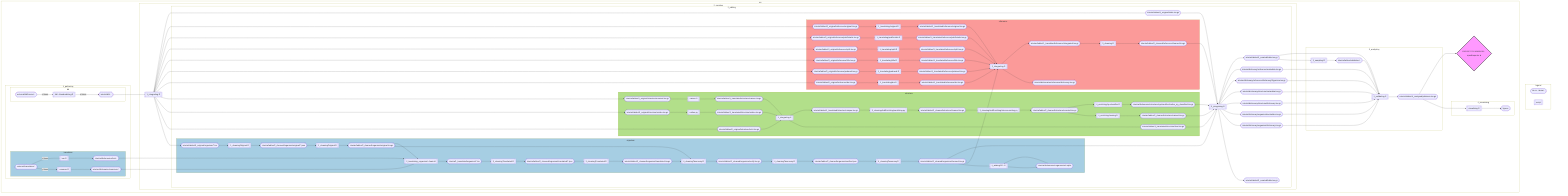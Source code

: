 graph TD

subgraph legend
style legend fill:#FFFFFF
A([file in ../data/..])
B[[script]]
end

subgraph src
style src fill:#FFFFFF

subgraph 1_gathering
style 1_gathering fill:#FFFFFF

subgraph db
style db fill:#FFFFFF
010([external/dbSource/..]) -- x times -->
020[[db/../standardizing.R]] -- x times -->
030([interim/db/..])
end

subgraph translation
style translation fill:#A6CEE3
010([external/dbSource/..])
011([external/translation/..]) -- y times -->
040[[common.R]] -->
050([interim/dictionaries/common/..])
010([external/dbSource/..])
011([external/translation/..]) -- z times -->
060[[tcm.R]] -->
070([interim/dictionaries/tcm/..])
end
end

050([interim/dictionaries/common/..]) -->
105[[2_translating.kt]]
070([interim/dictionaries/tcm/..]) -->
105[[2_translating.kt]]

subgraph 2_curating
style 2_curating fill:#FFFFFF
030([interim/db/...]) -->
080[[1_integrating.R]]
080[[1_integrating.R]] -->
100([interim/tables/0_original/organism/*.tsv])
080[[1_integrating.R]] -->
210([interim/tables/0_original/structure/inchi.tsv.gz])
080[[1_integrating.R]] -->
220([interim/tables/0_original/structure/smiles.tsv.gz])
080[[1_integrating.R]] -->
230([interim/tables/0_original/structure/nominal.tsv.gz])
080[[1_integrating.R]] -->
320([interim/tables/0_original/reference/doi.tsv.gz])
080[[1_integrating.R]] -->
330([interim/tables/0_original/reference/pubmed.tsv.gz])
080[[1_integrating.R]] -->
340([interim/tables/0_original/reference/title.tsv.gz])
080[[1_integrating.R]] -->
350([interim/tables/0_original/reference/split.tsv.gz])
080[[1_integrating.R]] -->
361([interim/tables/0_original/reference/pubDetails.tsv.gz])
080[[1_integrating.R]] -->
370([interim/tables/0_original/reference/original.tsv.gz])
080[[1_integrating.R]] -->
400([interim/tables/0_original/table.tsv.gz])

subgraph 2_editing
style 2_editing fill:#FFFFFF

subgraph organism
style organism fill:#A6CEE3
100([interim/tables/0_original/organism/*.tsv]) -->
101[[1_cleaningOriginal.R]] -->
102([interim/tables/2_cleaned/organism/original/*.json]) -->
103[[1_cleaningOriginal.R]] -->
104([interim/tables/2_cleaned/organism/original.tsv.gz]) -->
111[[4_cleaningTaxonomy.R]]
104([interim/tables/2_cleaned/organism/original.tsv.gz]) -->
105[[2_translating_organism/../main.kt]] -->
106([interim/1_translated/organism/*.tsv]) -->
107[[3_cleaningTranslated.R]] -->
108([interim/tables/2_cleaned/organism/translated/*.json]) -->
109[[3_cleaningTranslated.R]] -->
110([interim/tables/2_cleaned/organism/translated.tsv.gz]) -->
111[[4_cleaningTaxonomy.R]] -->
120([interim/tables/2_cleaned/organism/verify.tsv.gz]) -->
112[[4_cleaningTaxonomy.R]] -->
121([interim/tables/2_cleaned/organism/verified.json]) -->
113[[4_cleaningTaxonomy.R]] -->
122([interim/tables/2_cleaned/organism/cleaned.tsv.gz]) -->
123[[5_addingOTL.R]] -->
124([interim/dictionaries/organism/otl.sqlite]) -->
123[[5_addingOTL.R]]
end

subgraph structure
style structure fill:#B2DF8A
210([interim/tables/0_original/structure/inchi.tsv.gz]) -->
240[[2_integrating.R]]
220([interim/tables/0_original/structure/smiles.tsv.gz]) -->
221[[smiles.py]] -->
222([interim/tables/1_translated/structure/smiles.tsv.gz]) -->
240[[2_integrating.R]]
230([interim/tables/0_original/structure/nominal.tsv.gz]) -->
231[[names.R]] -->
232([interim/tables/1_translated/structure/names.tsv.gz]) -->
240[[2_integrating.R]]-->
251([interim/tables/1_translated/structure/final.tsv.gz])
240[[2_integrating.R]]-->
250([interim/tables/1_translated/structure/unique.tsv.gz]) -->
260[[3_cleaningAndEnriching/sanitizing.py]] -->
270([interim/tables/2_cleaned/structure/cleaned.tsv.gz]) -->
280[[3_cleaningAndEnriching/stereocounting.py]] -->
281([interim/tables/2_cleaned/structure/counted.tsv.gz]) -->
290[[4_enriching/naming.R]] -->
291([interim/tables/2_cleaned/structure/named.tsv.gz])
281([interim/tables/2_cleaned/structure/counted.tsv.gz]) -->
292[[4_enriching/np-classifier.R]] -->
293([interim/dictionaries/structure/npclassifier/smiles_np_classified.tsv.gz])
end

subgraph reference
style reference fill:#FB9A99
320([interim/tables/0_original/reference/doi.tsv.gz]) -->
321[[1_translating/doi.R]] -->
322([interim/tables/1_translated/reference/doi.tsv.gz]) -->
360[[2_integrating.R]]
330([interim/tables/0_original/reference/pubmed.tsv.gz]) -->
331[[1_translating/pubmed.R]] -->
332([interim/tables/1_translated/reference/pubmed.tsv.gz]) -->
360[[2_integrating.R]]
340([interim/tables/0_original/reference/title.tsv.gz]) -->
341[[1_translating/title.R]] -->
342([interim/tables/1_translated/reference/title.tsv.gz]) -->
360[[2_integrating.R]]
350([interim/tables/0_original/reference/split.tsv.gz]) -->
351[[1_translating/split.R]] -->
352([interim/tables/1_translated/reference/split.tsv.gz]) -->
360[[2_integrating.R]]
361([interim/tables/0_original/reference/pubDetails.tsv.gz]) -->
363[[1_translating/pubDetails.R]] -->
362([interim/tables/1_translated/reference/pubDetails.tsv.gz]) -->
360[[2_integrating.R]]
370([interim/tables/0_original/reference/original.tsv.gz]) -->
371[[1_translating/original.R]] -->
372([interim/tables/1_translated/reference/original.tsv.gz]) -->
360[[2_integrating.R]] -->
379([interim/dictionaries/reference/dictionary.tsv.gz])
360[[2_integrating.R]] -->
380([interim/tables/1_translated/reference/integrated.tsv.gz]) -->
385[[3_cleaning.R]] -->
390([interim/tables/2_cleaned/reference/cleaned.tsv.gz])
end

122([interim/tables/2_cleaned/organism/cleaned.tsv.gz]) -->
360[[2_integrating.R]]
122([interim/tables/2_cleaned/organism/cleaned.tsv.gz]) -->
998[[3_integrating.R]]
251([interim/tables/1_translated/structure/final.tsv.gz])-->
998[[3_integrating.R]]
291([interim/tables/2_cleaned/structure/named.tsv.gz]) -->
998[[3_integrating.R]]
293([interim/dictionaries/structure/npclassifier/smiles_np_classified.tsv.gz]) -->
998[[3_integrating.R]]
390([interim/tables/2_cleaned/reference/cleaned.tsv.gz]) -->
998[[3_integrating.R]] 
400([interim/tables/0_original/table.tsv.gz]) -->
998[[3_integrating.R]] -->
999([interim/tables/3_curated/table.tsv.gz])
998[[3_integrating.R]] -->
1001([interim/dictionary/organism/dictionary.tsv.gz])
998[[3_integrating.R]] -->
1002([interim/dictionary/organism/metadata.tsv.gz])
998[[3_integrating.R]] -->
1003([interim/dictionary/structure/dictionary.tsv.gz])
998[[3_integrating.R]] -->
1004([interim/dictionary/structure/metadata.tsv.gz])
998[[3_integrating.R]] -->
1005([interim/dictionary/reference/dictionaryOrganism.tsv.gz])
998[[3_integrating.R]] -->
1006([interim/dictionary/reference/metadata.tsv.gz])
998[[3_integrating.R]] -->
1007([interim/tables/3_curated/table.tsv.gz])
end
end

subgraph 3_analyzing
style 3_analyzing fill:#FFFFFF
1007([interim/tables/3_curated/table.tsv.gz]) -->
1010[[1_sampling.R]] -->
1015([interim/tables/validation/..]) -->
1020[[2_validating.R]]
1001([interim/dictionary/organism/dictionary.tsv.gz]) -->
1020[[2_validating.R]]
1002([interim/dictionary/organism/metadata.tsv.gz]) -->
1020[[2_validating.R]]
1003([interim/dictionary/structure/dictionary.tsv.gz]) -->
1020[[2_validating.R]]
1004([interim/dictionary/structure/metadata.tsv.gz]) -->
1020[[2_validating.R]]
1005([interim/dictionary/reference/dictionaryOrganism.tsv.gz]) -->
1020[[2_validating.R]]
1006([interim/dictionary/reference/metadata.tsv.gz]) -->
1020[[2_validating.R]]
1007([interim/tables/3_curated/table.tsv.gz]) -->
1020[[2_validating.R]] -->
1030([interim/tables/4_analysed/platinum.tsv.gz])
end

subgraph 4_visualizing
style 4_visualizing fill:#FFFFFF
1030([interim/tables/4_analysed/platinum.tsv.gz]) -->
1040[[visualizing.R]] -->
1050([figures])
end
1030([interim/tables/4_analysed/platinum.tsv.gz]) -->
1060{"EXPORT TO WIKIDATA - npwdimporter #9829;"}
style 1060 fill:#f9f,stroke:#333,stroke-width:4px
end